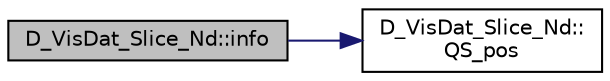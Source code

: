 digraph "D_VisDat_Slice_Nd::info"
{
 // LATEX_PDF_SIZE
  edge [fontname="Helvetica",fontsize="10",labelfontname="Helvetica",labelfontsize="10"];
  node [fontname="Helvetica",fontsize="10",shape=record];
  rankdir="LR";
  Node1 [label="D_VisDat_Slice_Nd::info",height=0.2,width=0.4,color="black", fillcolor="grey75", style="filled", fontcolor="black",tooltip=" "];
  Node1 -> Node2 [color="midnightblue",fontsize="10",style="solid",fontname="Helvetica"];
  Node2 [label="D_VisDat_Slice_Nd::\lQS_pos",height=0.2,width=0.4,color="black", fillcolor="white", style="filled",URL="$class_d___vis_dat___slice___nd.html#a756b6b270e9381ac910ac47427096259",tooltip=" "];
}
